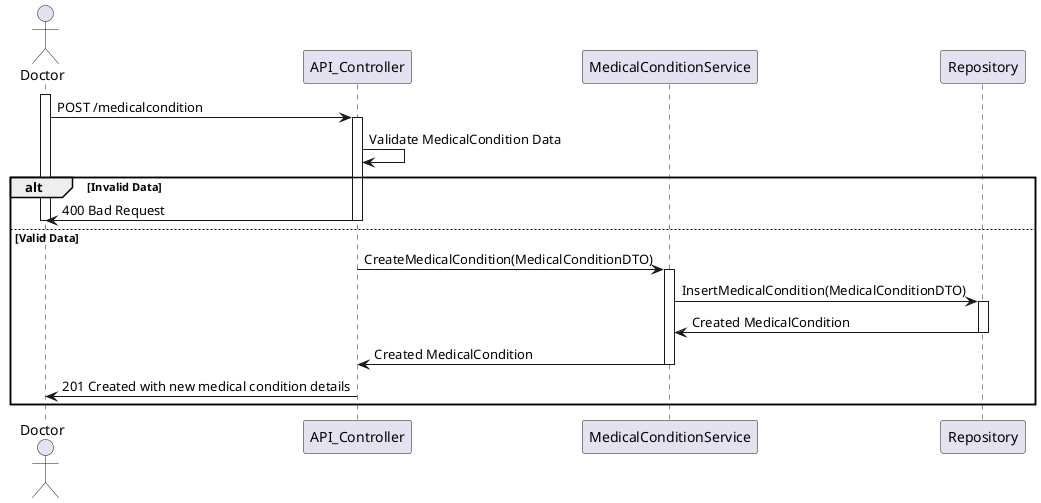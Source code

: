 @startuml
actor Doctor
participant API_Controller
participant MedicalConditionService
participant Repository

activate Doctor
Doctor -> API_Controller: POST /medicalcondition
activate API_Controller
API_Controller -> API_Controller: Validate MedicalCondition Data
alt Invalid Data
    API_Controller -> Doctor: 400 Bad Request
    deactivate API_Controller
    deactivate Doctor
else Valid Data
    API_Controller -> MedicalConditionService: CreateMedicalCondition(MedicalConditionDTO)
    activate MedicalConditionService
    MedicalConditionService -> Repository: InsertMedicalCondition(MedicalConditionDTO)
    activate Repository
    Repository -> MedicalConditionService: Created MedicalCondition
    deactivate Repository
    MedicalConditionService -> API_Controller: Created MedicalCondition
    deactivate MedicalConditionService
    API_Controller -> Doctor: 201 Created with new medical condition details
    deactivate API_Controller
    deactivate Doctor
end
@enduml
